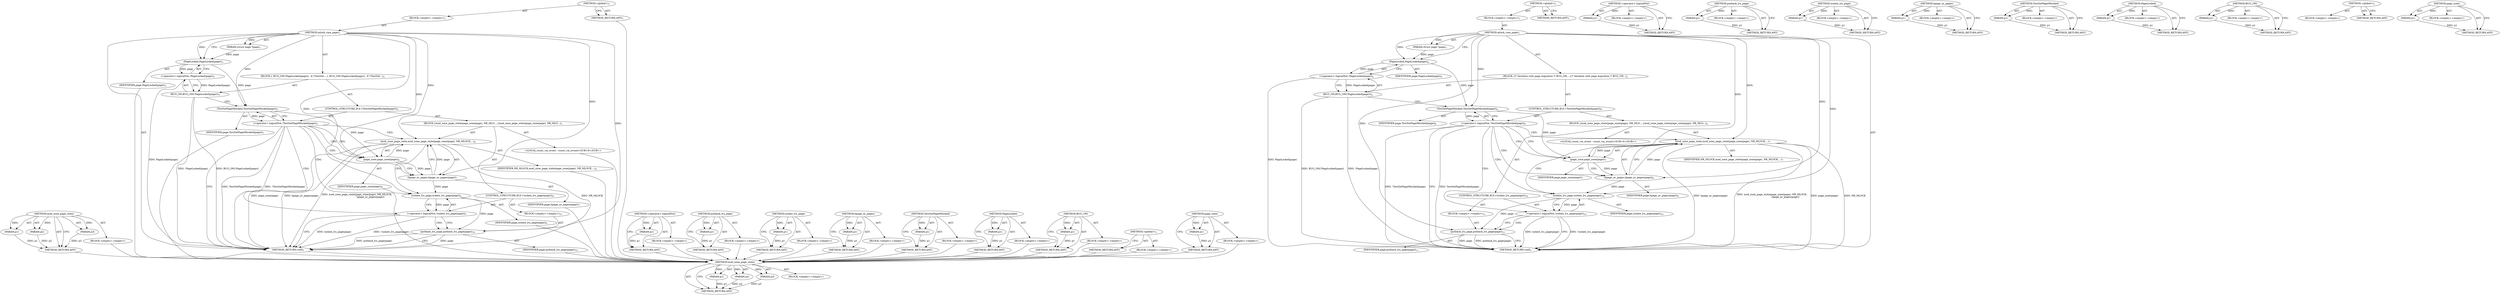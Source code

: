 digraph "page_zone" {
vulnerable_69 [label=<(METHOD,mod_zone_page_state)>];
vulnerable_70 [label=<(PARAM,p1)>];
vulnerable_71 [label=<(PARAM,p2)>];
vulnerable_72 [label=<(PARAM,p3)>];
vulnerable_73 [label=<(BLOCK,&lt;empty&gt;,&lt;empty&gt;)>];
vulnerable_74 [label=<(METHOD_RETURN,ANY)>];
vulnerable_6 [label=<(METHOD,&lt;global&gt;)<SUB>1</SUB>>];
vulnerable_7 [label=<(BLOCK,&lt;empty&gt;,&lt;empty&gt;)<SUB>1</SUB>>];
vulnerable_8 [label=<(METHOD,mlock_vma_page)<SUB>1</SUB>>];
vulnerable_9 [label=<(PARAM,struct page *page)<SUB>1</SUB>>];
vulnerable_10 [label=<(BLOCK,{
 	BUG_ON(!PageLocked(page));
 
 	if (!TestSet...,{
 	BUG_ON(!PageLocked(page));
 
 	if (!TestSet...)<SUB>2</SUB>>];
vulnerable_11 [label=<(BUG_ON,BUG_ON(!PageLocked(page)))<SUB>3</SUB>>];
vulnerable_12 [label=<(&lt;operator&gt;.logicalNot,!PageLocked(page))<SUB>3</SUB>>];
vulnerable_13 [label=<(PageLocked,PageLocked(page))<SUB>3</SUB>>];
vulnerable_14 [label=<(IDENTIFIER,page,PageLocked(page))<SUB>3</SUB>>];
vulnerable_15 [label=<(CONTROL_STRUCTURE,IF,if (!TestSetPageMlocked(page)))<SUB>5</SUB>>];
vulnerable_16 [label=<(&lt;operator&gt;.logicalNot,!TestSetPageMlocked(page))<SUB>5</SUB>>];
vulnerable_17 [label=<(TestSetPageMlocked,TestSetPageMlocked(page))<SUB>5</SUB>>];
vulnerable_18 [label=<(IDENTIFIER,page,TestSetPageMlocked(page))<SUB>5</SUB>>];
vulnerable_19 [label=<(BLOCK,{
		mod_zone_page_state(page_zone(page), NR_MLO...,{
		mod_zone_page_state(page_zone(page), NR_MLO...)<SUB>5</SUB>>];
vulnerable_20 [label=<(mod_zone_page_state,mod_zone_page_state(page_zone(page), NR_MLOCK,
...)<SUB>6</SUB>>];
vulnerable_21 [label=<(page_zone,page_zone(page))<SUB>6</SUB>>];
vulnerable_22 [label=<(IDENTIFIER,page,page_zone(page))<SUB>6</SUB>>];
vulnerable_23 [label=<(IDENTIFIER,NR_MLOCK,mod_zone_page_state(page_zone(page), NR_MLOCK,
...)<SUB>6</SUB>>];
vulnerable_24 [label=<(hpage_nr_pages,hpage_nr_pages(page))<SUB>7</SUB>>];
vulnerable_25 [label=<(IDENTIFIER,page,hpage_nr_pages(page))<SUB>7</SUB>>];
vulnerable_26 [label="<(LOCAL,count_vm_event : count_vm_event)<SUB>8</SUB>>"];
vulnerable_27 [label=<(CONTROL_STRUCTURE,IF,if (!isolate_lru_page(page)))<SUB>9</SUB>>];
vulnerable_28 [label=<(&lt;operator&gt;.logicalNot,!isolate_lru_page(page))<SUB>9</SUB>>];
vulnerable_29 [label=<(isolate_lru_page,isolate_lru_page(page))<SUB>9</SUB>>];
vulnerable_30 [label=<(IDENTIFIER,page,isolate_lru_page(page))<SUB>9</SUB>>];
vulnerable_31 [label=<(BLOCK,&lt;empty&gt;,&lt;empty&gt;)<SUB>10</SUB>>];
vulnerable_32 [label=<(putback_lru_page,putback_lru_page(page))<SUB>10</SUB>>];
vulnerable_33 [label=<(IDENTIFIER,page,putback_lru_page(page))<SUB>10</SUB>>];
vulnerable_34 [label=<(METHOD_RETURN,void)<SUB>1</SUB>>];
vulnerable_36 [label=<(METHOD_RETURN,ANY)<SUB>1</SUB>>];
vulnerable_57 [label=<(METHOD,&lt;operator&gt;.logicalNot)>];
vulnerable_58 [label=<(PARAM,p1)>];
vulnerable_59 [label=<(BLOCK,&lt;empty&gt;,&lt;empty&gt;)>];
vulnerable_60 [label=<(METHOD_RETURN,ANY)>];
vulnerable_87 [label=<(METHOD,putback_lru_page)>];
vulnerable_88 [label=<(PARAM,p1)>];
vulnerable_89 [label=<(BLOCK,&lt;empty&gt;,&lt;empty&gt;)>];
vulnerable_90 [label=<(METHOD_RETURN,ANY)>];
vulnerable_83 [label=<(METHOD,isolate_lru_page)>];
vulnerable_84 [label=<(PARAM,p1)>];
vulnerable_85 [label=<(BLOCK,&lt;empty&gt;,&lt;empty&gt;)>];
vulnerable_86 [label=<(METHOD_RETURN,ANY)>];
vulnerable_79 [label=<(METHOD,hpage_nr_pages)>];
vulnerable_80 [label=<(PARAM,p1)>];
vulnerable_81 [label=<(BLOCK,&lt;empty&gt;,&lt;empty&gt;)>];
vulnerable_82 [label=<(METHOD_RETURN,ANY)>];
vulnerable_65 [label=<(METHOD,TestSetPageMlocked)>];
vulnerable_66 [label=<(PARAM,p1)>];
vulnerable_67 [label=<(BLOCK,&lt;empty&gt;,&lt;empty&gt;)>];
vulnerable_68 [label=<(METHOD_RETURN,ANY)>];
vulnerable_61 [label=<(METHOD,PageLocked)>];
vulnerable_62 [label=<(PARAM,p1)>];
vulnerable_63 [label=<(BLOCK,&lt;empty&gt;,&lt;empty&gt;)>];
vulnerable_64 [label=<(METHOD_RETURN,ANY)>];
vulnerable_53 [label=<(METHOD,BUG_ON)>];
vulnerable_54 [label=<(PARAM,p1)>];
vulnerable_55 [label=<(BLOCK,&lt;empty&gt;,&lt;empty&gt;)>];
vulnerable_56 [label=<(METHOD_RETURN,ANY)>];
vulnerable_47 [label=<(METHOD,&lt;global&gt;)<SUB>1</SUB>>];
vulnerable_48 [label=<(BLOCK,&lt;empty&gt;,&lt;empty&gt;)>];
vulnerable_49 [label=<(METHOD_RETURN,ANY)>];
vulnerable_75 [label=<(METHOD,page_zone)>];
vulnerable_76 [label=<(PARAM,p1)>];
vulnerable_77 [label=<(BLOCK,&lt;empty&gt;,&lt;empty&gt;)>];
vulnerable_78 [label=<(METHOD_RETURN,ANY)>];
fixed_69 [label=<(METHOD,mod_zone_page_state)>];
fixed_70 [label=<(PARAM,p1)>];
fixed_71 [label=<(PARAM,p2)>];
fixed_72 [label=<(PARAM,p3)>];
fixed_73 [label=<(BLOCK,&lt;empty&gt;,&lt;empty&gt;)>];
fixed_74 [label=<(METHOD_RETURN,ANY)>];
fixed_6 [label=<(METHOD,&lt;global&gt;)<SUB>1</SUB>>];
fixed_7 [label=<(BLOCK,&lt;empty&gt;,&lt;empty&gt;)<SUB>1</SUB>>];
fixed_8 [label=<(METHOD,mlock_vma_page)<SUB>1</SUB>>];
fixed_9 [label=<(PARAM,struct page *page)<SUB>1</SUB>>];
fixed_10 [label=<(BLOCK,{
	/* Serialize with page migration */
 	BUG_ON...,{
	/* Serialize with page migration */
 	BUG_ON...)<SUB>2</SUB>>];
fixed_11 [label=<(BUG_ON,BUG_ON(!PageLocked(page)))<SUB>4</SUB>>];
fixed_12 [label=<(&lt;operator&gt;.logicalNot,!PageLocked(page))<SUB>4</SUB>>];
fixed_13 [label=<(PageLocked,PageLocked(page))<SUB>4</SUB>>];
fixed_14 [label=<(IDENTIFIER,page,PageLocked(page))<SUB>4</SUB>>];
fixed_15 [label=<(CONTROL_STRUCTURE,IF,if (!TestSetPageMlocked(page)))<SUB>6</SUB>>];
fixed_16 [label=<(&lt;operator&gt;.logicalNot,!TestSetPageMlocked(page))<SUB>6</SUB>>];
fixed_17 [label=<(TestSetPageMlocked,TestSetPageMlocked(page))<SUB>6</SUB>>];
fixed_18 [label=<(IDENTIFIER,page,TestSetPageMlocked(page))<SUB>6</SUB>>];
fixed_19 [label=<(BLOCK,{
		mod_zone_page_state(page_zone(page), NR_MLO...,{
		mod_zone_page_state(page_zone(page), NR_MLO...)<SUB>6</SUB>>];
fixed_20 [label=<(mod_zone_page_state,mod_zone_page_state(page_zone(page), NR_MLOCK,
...)<SUB>7</SUB>>];
fixed_21 [label=<(page_zone,page_zone(page))<SUB>7</SUB>>];
fixed_22 [label=<(IDENTIFIER,page,page_zone(page))<SUB>7</SUB>>];
fixed_23 [label=<(IDENTIFIER,NR_MLOCK,mod_zone_page_state(page_zone(page), NR_MLOCK,
...)<SUB>7</SUB>>];
fixed_24 [label=<(hpage_nr_pages,hpage_nr_pages(page))<SUB>8</SUB>>];
fixed_25 [label=<(IDENTIFIER,page,hpage_nr_pages(page))<SUB>8</SUB>>];
fixed_26 [label="<(LOCAL,count_vm_event : count_vm_event)<SUB>9</SUB>>"];
fixed_27 [label=<(CONTROL_STRUCTURE,IF,if (!isolate_lru_page(page)))<SUB>10</SUB>>];
fixed_28 [label=<(&lt;operator&gt;.logicalNot,!isolate_lru_page(page))<SUB>10</SUB>>];
fixed_29 [label=<(isolate_lru_page,isolate_lru_page(page))<SUB>10</SUB>>];
fixed_30 [label=<(IDENTIFIER,page,isolate_lru_page(page))<SUB>10</SUB>>];
fixed_31 [label=<(BLOCK,&lt;empty&gt;,&lt;empty&gt;)<SUB>11</SUB>>];
fixed_32 [label=<(putback_lru_page,putback_lru_page(page))<SUB>11</SUB>>];
fixed_33 [label=<(IDENTIFIER,page,putback_lru_page(page))<SUB>11</SUB>>];
fixed_34 [label=<(METHOD_RETURN,void)<SUB>1</SUB>>];
fixed_36 [label=<(METHOD_RETURN,ANY)<SUB>1</SUB>>];
fixed_57 [label=<(METHOD,&lt;operator&gt;.logicalNot)>];
fixed_58 [label=<(PARAM,p1)>];
fixed_59 [label=<(BLOCK,&lt;empty&gt;,&lt;empty&gt;)>];
fixed_60 [label=<(METHOD_RETURN,ANY)>];
fixed_87 [label=<(METHOD,putback_lru_page)>];
fixed_88 [label=<(PARAM,p1)>];
fixed_89 [label=<(BLOCK,&lt;empty&gt;,&lt;empty&gt;)>];
fixed_90 [label=<(METHOD_RETURN,ANY)>];
fixed_83 [label=<(METHOD,isolate_lru_page)>];
fixed_84 [label=<(PARAM,p1)>];
fixed_85 [label=<(BLOCK,&lt;empty&gt;,&lt;empty&gt;)>];
fixed_86 [label=<(METHOD_RETURN,ANY)>];
fixed_79 [label=<(METHOD,hpage_nr_pages)>];
fixed_80 [label=<(PARAM,p1)>];
fixed_81 [label=<(BLOCK,&lt;empty&gt;,&lt;empty&gt;)>];
fixed_82 [label=<(METHOD_RETURN,ANY)>];
fixed_65 [label=<(METHOD,TestSetPageMlocked)>];
fixed_66 [label=<(PARAM,p1)>];
fixed_67 [label=<(BLOCK,&lt;empty&gt;,&lt;empty&gt;)>];
fixed_68 [label=<(METHOD_RETURN,ANY)>];
fixed_61 [label=<(METHOD,PageLocked)>];
fixed_62 [label=<(PARAM,p1)>];
fixed_63 [label=<(BLOCK,&lt;empty&gt;,&lt;empty&gt;)>];
fixed_64 [label=<(METHOD_RETURN,ANY)>];
fixed_53 [label=<(METHOD,BUG_ON)>];
fixed_54 [label=<(PARAM,p1)>];
fixed_55 [label=<(BLOCK,&lt;empty&gt;,&lt;empty&gt;)>];
fixed_56 [label=<(METHOD_RETURN,ANY)>];
fixed_47 [label=<(METHOD,&lt;global&gt;)<SUB>1</SUB>>];
fixed_48 [label=<(BLOCK,&lt;empty&gt;,&lt;empty&gt;)>];
fixed_49 [label=<(METHOD_RETURN,ANY)>];
fixed_75 [label=<(METHOD,page_zone)>];
fixed_76 [label=<(PARAM,p1)>];
fixed_77 [label=<(BLOCK,&lt;empty&gt;,&lt;empty&gt;)>];
fixed_78 [label=<(METHOD_RETURN,ANY)>];
vulnerable_69 -> vulnerable_70  [key=0, label="AST: "];
vulnerable_69 -> vulnerable_70  [key=1, label="DDG: "];
vulnerable_69 -> vulnerable_73  [key=0, label="AST: "];
vulnerable_69 -> vulnerable_71  [key=0, label="AST: "];
vulnerable_69 -> vulnerable_71  [key=1, label="DDG: "];
vulnerable_69 -> vulnerable_74  [key=0, label="AST: "];
vulnerable_69 -> vulnerable_74  [key=1, label="CFG: "];
vulnerable_69 -> vulnerable_72  [key=0, label="AST: "];
vulnerable_69 -> vulnerable_72  [key=1, label="DDG: "];
vulnerable_70 -> vulnerable_74  [key=0, label="DDG: p1"];
vulnerable_71 -> vulnerable_74  [key=0, label="DDG: p2"];
vulnerable_72 -> vulnerable_74  [key=0, label="DDG: p3"];
vulnerable_73 -> fixed_69  [key=0];
vulnerable_74 -> fixed_69  [key=0];
vulnerable_6 -> vulnerable_7  [key=0, label="AST: "];
vulnerable_6 -> vulnerable_36  [key=0, label="AST: "];
vulnerable_6 -> vulnerable_36  [key=1, label="CFG: "];
vulnerable_7 -> vulnerable_8  [key=0, label="AST: "];
vulnerable_8 -> vulnerable_9  [key=0, label="AST: "];
vulnerable_8 -> vulnerable_9  [key=1, label="DDG: "];
vulnerable_8 -> vulnerable_10  [key=0, label="AST: "];
vulnerable_8 -> vulnerable_34  [key=0, label="AST: "];
vulnerable_8 -> vulnerable_13  [key=0, label="CFG: "];
vulnerable_8 -> vulnerable_13  [key=1, label="DDG: "];
vulnerable_8 -> vulnerable_17  [key=0, label="DDG: "];
vulnerable_8 -> vulnerable_20  [key=0, label="DDG: "];
vulnerable_8 -> vulnerable_21  [key=0, label="DDG: "];
vulnerable_8 -> vulnerable_24  [key=0, label="DDG: "];
vulnerable_8 -> vulnerable_29  [key=0, label="DDG: "];
vulnerable_8 -> vulnerable_32  [key=0, label="DDG: "];
vulnerable_9 -> vulnerable_13  [key=0, label="DDG: page"];
vulnerable_10 -> vulnerable_11  [key=0, label="AST: "];
vulnerable_10 -> vulnerable_15  [key=0, label="AST: "];
vulnerable_11 -> vulnerable_12  [key=0, label="AST: "];
vulnerable_11 -> vulnerable_17  [key=0, label="CFG: "];
vulnerable_11 -> vulnerable_34  [key=0, label="DDG: !PageLocked(page)"];
vulnerable_11 -> vulnerable_34  [key=1, label="DDG: BUG_ON(!PageLocked(page))"];
vulnerable_12 -> vulnerable_13  [key=0, label="AST: "];
vulnerable_12 -> vulnerable_11  [key=0, label="CFG: "];
vulnerable_12 -> vulnerable_11  [key=1, label="DDG: PageLocked(page)"];
vulnerable_12 -> vulnerable_34  [key=0, label="DDG: PageLocked(page)"];
vulnerable_13 -> vulnerable_14  [key=0, label="AST: "];
vulnerable_13 -> vulnerable_12  [key=0, label="CFG: "];
vulnerable_13 -> vulnerable_12  [key=1, label="DDG: page"];
vulnerable_13 -> vulnerable_17  [key=0, label="DDG: page"];
vulnerable_14 -> fixed_69  [key=0];
vulnerable_15 -> vulnerable_16  [key=0, label="AST: "];
vulnerable_15 -> vulnerable_19  [key=0, label="AST: "];
vulnerable_16 -> vulnerable_17  [key=0, label="AST: "];
vulnerable_16 -> vulnerable_34  [key=0, label="CFG: "];
vulnerable_16 -> vulnerable_34  [key=1, label="DDG: TestSetPageMlocked(page)"];
vulnerable_16 -> vulnerable_34  [key=2, label="DDG: !TestSetPageMlocked(page)"];
vulnerable_16 -> vulnerable_21  [key=0, label="CFG: "];
vulnerable_16 -> vulnerable_21  [key=1, label="CDG: "];
vulnerable_16 -> vulnerable_20  [key=0, label="CDG: "];
vulnerable_16 -> vulnerable_24  [key=0, label="CDG: "];
vulnerable_16 -> vulnerable_29  [key=0, label="CDG: "];
vulnerable_16 -> vulnerable_28  [key=0, label="CDG: "];
vulnerable_17 -> vulnerable_18  [key=0, label="AST: "];
vulnerable_17 -> vulnerable_16  [key=0, label="CFG: "];
vulnerable_17 -> vulnerable_16  [key=1, label="DDG: page"];
vulnerable_17 -> vulnerable_21  [key=0, label="DDG: page"];
vulnerable_18 -> fixed_69  [key=0];
vulnerable_19 -> vulnerable_20  [key=0, label="AST: "];
vulnerable_19 -> vulnerable_26  [key=0, label="AST: "];
vulnerable_19 -> vulnerable_27  [key=0, label="AST: "];
vulnerable_20 -> vulnerable_21  [key=0, label="AST: "];
vulnerable_20 -> vulnerable_23  [key=0, label="AST: "];
vulnerable_20 -> vulnerable_24  [key=0, label="AST: "];
vulnerable_20 -> vulnerable_29  [key=0, label="CFG: "];
vulnerable_20 -> vulnerable_34  [key=0, label="DDG: page_zone(page)"];
vulnerable_20 -> vulnerable_34  [key=1, label="DDG: hpage_nr_pages(page)"];
vulnerable_20 -> vulnerable_34  [key=2, label="DDG: mod_zone_page_state(page_zone(page), NR_MLOCK,
				    hpage_nr_pages(page))"];
vulnerable_20 -> vulnerable_34  [key=3, label="DDG: NR_MLOCK"];
vulnerable_21 -> vulnerable_22  [key=0, label="AST: "];
vulnerable_21 -> vulnerable_24  [key=0, label="CFG: "];
vulnerable_21 -> vulnerable_24  [key=1, label="DDG: page"];
vulnerable_21 -> vulnerable_20  [key=0, label="DDG: page"];
vulnerable_22 -> fixed_69  [key=0];
vulnerable_23 -> fixed_69  [key=0];
vulnerable_24 -> vulnerable_25  [key=0, label="AST: "];
vulnerable_24 -> vulnerable_20  [key=0, label="CFG: "];
vulnerable_24 -> vulnerable_20  [key=1, label="DDG: page"];
vulnerable_24 -> vulnerable_29  [key=0, label="DDG: page"];
vulnerable_25 -> fixed_69  [key=0];
vulnerable_26 -> fixed_69  [key=0];
vulnerable_27 -> vulnerable_28  [key=0, label="AST: "];
vulnerable_27 -> vulnerable_31  [key=0, label="AST: "];
vulnerable_28 -> vulnerable_29  [key=0, label="AST: "];
vulnerable_28 -> vulnerable_34  [key=0, label="CFG: "];
vulnerable_28 -> vulnerable_34  [key=1, label="DDG: isolate_lru_page(page)"];
vulnerable_28 -> vulnerable_34  [key=2, label="DDG: !isolate_lru_page(page)"];
vulnerable_28 -> vulnerable_32  [key=0, label="CFG: "];
vulnerable_28 -> vulnerable_32  [key=1, label="CDG: "];
vulnerable_29 -> vulnerable_30  [key=0, label="AST: "];
vulnerable_29 -> vulnerable_28  [key=0, label="CFG: "];
vulnerable_29 -> vulnerable_28  [key=1, label="DDG: page"];
vulnerable_29 -> vulnerable_32  [key=0, label="DDG: page"];
vulnerable_30 -> fixed_69  [key=0];
vulnerable_31 -> vulnerable_32  [key=0, label="AST: "];
vulnerable_32 -> vulnerable_33  [key=0, label="AST: "];
vulnerable_32 -> vulnerable_34  [key=0, label="CFG: "];
vulnerable_32 -> vulnerable_34  [key=1, label="DDG: page"];
vulnerable_32 -> vulnerable_34  [key=2, label="DDG: putback_lru_page(page)"];
vulnerable_33 -> fixed_69  [key=0];
vulnerable_34 -> fixed_69  [key=0];
vulnerable_36 -> fixed_69  [key=0];
vulnerable_57 -> vulnerable_58  [key=0, label="AST: "];
vulnerable_57 -> vulnerable_58  [key=1, label="DDG: "];
vulnerable_57 -> vulnerable_59  [key=0, label="AST: "];
vulnerable_57 -> vulnerable_60  [key=0, label="AST: "];
vulnerable_57 -> vulnerable_60  [key=1, label="CFG: "];
vulnerable_58 -> vulnerable_60  [key=0, label="DDG: p1"];
vulnerable_59 -> fixed_69  [key=0];
vulnerable_60 -> fixed_69  [key=0];
vulnerable_87 -> vulnerable_88  [key=0, label="AST: "];
vulnerable_87 -> vulnerable_88  [key=1, label="DDG: "];
vulnerable_87 -> vulnerable_89  [key=0, label="AST: "];
vulnerable_87 -> vulnerable_90  [key=0, label="AST: "];
vulnerable_87 -> vulnerable_90  [key=1, label="CFG: "];
vulnerable_88 -> vulnerable_90  [key=0, label="DDG: p1"];
vulnerable_89 -> fixed_69  [key=0];
vulnerable_90 -> fixed_69  [key=0];
vulnerable_83 -> vulnerable_84  [key=0, label="AST: "];
vulnerable_83 -> vulnerable_84  [key=1, label="DDG: "];
vulnerable_83 -> vulnerable_85  [key=0, label="AST: "];
vulnerable_83 -> vulnerable_86  [key=0, label="AST: "];
vulnerable_83 -> vulnerable_86  [key=1, label="CFG: "];
vulnerable_84 -> vulnerable_86  [key=0, label="DDG: p1"];
vulnerable_85 -> fixed_69  [key=0];
vulnerable_86 -> fixed_69  [key=0];
vulnerable_79 -> vulnerable_80  [key=0, label="AST: "];
vulnerable_79 -> vulnerable_80  [key=1, label="DDG: "];
vulnerable_79 -> vulnerable_81  [key=0, label="AST: "];
vulnerable_79 -> vulnerable_82  [key=0, label="AST: "];
vulnerable_79 -> vulnerable_82  [key=1, label="CFG: "];
vulnerable_80 -> vulnerable_82  [key=0, label="DDG: p1"];
vulnerable_81 -> fixed_69  [key=0];
vulnerable_82 -> fixed_69  [key=0];
vulnerable_65 -> vulnerable_66  [key=0, label="AST: "];
vulnerable_65 -> vulnerable_66  [key=1, label="DDG: "];
vulnerable_65 -> vulnerable_67  [key=0, label="AST: "];
vulnerable_65 -> vulnerable_68  [key=0, label="AST: "];
vulnerable_65 -> vulnerable_68  [key=1, label="CFG: "];
vulnerable_66 -> vulnerable_68  [key=0, label="DDG: p1"];
vulnerable_67 -> fixed_69  [key=0];
vulnerable_68 -> fixed_69  [key=0];
vulnerable_61 -> vulnerable_62  [key=0, label="AST: "];
vulnerable_61 -> vulnerable_62  [key=1, label="DDG: "];
vulnerable_61 -> vulnerable_63  [key=0, label="AST: "];
vulnerable_61 -> vulnerable_64  [key=0, label="AST: "];
vulnerable_61 -> vulnerable_64  [key=1, label="CFG: "];
vulnerable_62 -> vulnerable_64  [key=0, label="DDG: p1"];
vulnerable_63 -> fixed_69  [key=0];
vulnerable_64 -> fixed_69  [key=0];
vulnerable_53 -> vulnerable_54  [key=0, label="AST: "];
vulnerable_53 -> vulnerable_54  [key=1, label="DDG: "];
vulnerable_53 -> vulnerable_55  [key=0, label="AST: "];
vulnerable_53 -> vulnerable_56  [key=0, label="AST: "];
vulnerable_53 -> vulnerable_56  [key=1, label="CFG: "];
vulnerable_54 -> vulnerable_56  [key=0, label="DDG: p1"];
vulnerable_55 -> fixed_69  [key=0];
vulnerable_56 -> fixed_69  [key=0];
vulnerable_47 -> vulnerable_48  [key=0, label="AST: "];
vulnerable_47 -> vulnerable_49  [key=0, label="AST: "];
vulnerable_47 -> vulnerable_49  [key=1, label="CFG: "];
vulnerable_48 -> fixed_69  [key=0];
vulnerable_49 -> fixed_69  [key=0];
vulnerable_75 -> vulnerable_76  [key=0, label="AST: "];
vulnerable_75 -> vulnerable_76  [key=1, label="DDG: "];
vulnerable_75 -> vulnerable_77  [key=0, label="AST: "];
vulnerable_75 -> vulnerable_78  [key=0, label="AST: "];
vulnerable_75 -> vulnerable_78  [key=1, label="CFG: "];
vulnerable_76 -> vulnerable_78  [key=0, label="DDG: p1"];
vulnerable_77 -> fixed_69  [key=0];
vulnerable_78 -> fixed_69  [key=0];
fixed_69 -> fixed_70  [key=0, label="AST: "];
fixed_69 -> fixed_70  [key=1, label="DDG: "];
fixed_69 -> fixed_73  [key=0, label="AST: "];
fixed_69 -> fixed_71  [key=0, label="AST: "];
fixed_69 -> fixed_71  [key=1, label="DDG: "];
fixed_69 -> fixed_74  [key=0, label="AST: "];
fixed_69 -> fixed_74  [key=1, label="CFG: "];
fixed_69 -> fixed_72  [key=0, label="AST: "];
fixed_69 -> fixed_72  [key=1, label="DDG: "];
fixed_70 -> fixed_74  [key=0, label="DDG: p1"];
fixed_71 -> fixed_74  [key=0, label="DDG: p2"];
fixed_72 -> fixed_74  [key=0, label="DDG: p3"];
fixed_6 -> fixed_7  [key=0, label="AST: "];
fixed_6 -> fixed_36  [key=0, label="AST: "];
fixed_6 -> fixed_36  [key=1, label="CFG: "];
fixed_7 -> fixed_8  [key=0, label="AST: "];
fixed_8 -> fixed_9  [key=0, label="AST: "];
fixed_8 -> fixed_9  [key=1, label="DDG: "];
fixed_8 -> fixed_10  [key=0, label="AST: "];
fixed_8 -> fixed_34  [key=0, label="AST: "];
fixed_8 -> fixed_13  [key=0, label="CFG: "];
fixed_8 -> fixed_13  [key=1, label="DDG: "];
fixed_8 -> fixed_17  [key=0, label="DDG: "];
fixed_8 -> fixed_20  [key=0, label="DDG: "];
fixed_8 -> fixed_21  [key=0, label="DDG: "];
fixed_8 -> fixed_24  [key=0, label="DDG: "];
fixed_8 -> fixed_29  [key=0, label="DDG: "];
fixed_8 -> fixed_32  [key=0, label="DDG: "];
fixed_9 -> fixed_13  [key=0, label="DDG: page"];
fixed_10 -> fixed_11  [key=0, label="AST: "];
fixed_10 -> fixed_15  [key=0, label="AST: "];
fixed_11 -> fixed_12  [key=0, label="AST: "];
fixed_11 -> fixed_17  [key=0, label="CFG: "];
fixed_11 -> fixed_34  [key=0, label="DDG: !PageLocked(page)"];
fixed_11 -> fixed_34  [key=1, label="DDG: BUG_ON(!PageLocked(page))"];
fixed_12 -> fixed_13  [key=0, label="AST: "];
fixed_12 -> fixed_11  [key=0, label="CFG: "];
fixed_12 -> fixed_11  [key=1, label="DDG: PageLocked(page)"];
fixed_12 -> fixed_34  [key=0, label="DDG: PageLocked(page)"];
fixed_13 -> fixed_14  [key=0, label="AST: "];
fixed_13 -> fixed_12  [key=0, label="CFG: "];
fixed_13 -> fixed_12  [key=1, label="DDG: page"];
fixed_13 -> fixed_17  [key=0, label="DDG: page"];
fixed_15 -> fixed_16  [key=0, label="AST: "];
fixed_15 -> fixed_19  [key=0, label="AST: "];
fixed_16 -> fixed_17  [key=0, label="AST: "];
fixed_16 -> fixed_34  [key=0, label="CFG: "];
fixed_16 -> fixed_34  [key=1, label="DDG: TestSetPageMlocked(page)"];
fixed_16 -> fixed_34  [key=2, label="DDG: !TestSetPageMlocked(page)"];
fixed_16 -> fixed_21  [key=0, label="CFG: "];
fixed_16 -> fixed_21  [key=1, label="CDG: "];
fixed_16 -> fixed_20  [key=0, label="CDG: "];
fixed_16 -> fixed_24  [key=0, label="CDG: "];
fixed_16 -> fixed_29  [key=0, label="CDG: "];
fixed_16 -> fixed_28  [key=0, label="CDG: "];
fixed_17 -> fixed_18  [key=0, label="AST: "];
fixed_17 -> fixed_16  [key=0, label="CFG: "];
fixed_17 -> fixed_16  [key=1, label="DDG: page"];
fixed_17 -> fixed_21  [key=0, label="DDG: page"];
fixed_19 -> fixed_20  [key=0, label="AST: "];
fixed_19 -> fixed_26  [key=0, label="AST: "];
fixed_19 -> fixed_27  [key=0, label="AST: "];
fixed_20 -> fixed_21  [key=0, label="AST: "];
fixed_20 -> fixed_23  [key=0, label="AST: "];
fixed_20 -> fixed_24  [key=0, label="AST: "];
fixed_20 -> fixed_29  [key=0, label="CFG: "];
fixed_20 -> fixed_34  [key=0, label="DDG: page_zone(page)"];
fixed_20 -> fixed_34  [key=1, label="DDG: hpage_nr_pages(page)"];
fixed_20 -> fixed_34  [key=2, label="DDG: mod_zone_page_state(page_zone(page), NR_MLOCK,
				    hpage_nr_pages(page))"];
fixed_20 -> fixed_34  [key=3, label="DDG: NR_MLOCK"];
fixed_21 -> fixed_22  [key=0, label="AST: "];
fixed_21 -> fixed_24  [key=0, label="CFG: "];
fixed_21 -> fixed_24  [key=1, label="DDG: page"];
fixed_21 -> fixed_20  [key=0, label="DDG: page"];
fixed_24 -> fixed_25  [key=0, label="AST: "];
fixed_24 -> fixed_20  [key=0, label="CFG: "];
fixed_24 -> fixed_20  [key=1, label="DDG: page"];
fixed_24 -> fixed_29  [key=0, label="DDG: page"];
fixed_27 -> fixed_28  [key=0, label="AST: "];
fixed_27 -> fixed_31  [key=0, label="AST: "];
fixed_28 -> fixed_29  [key=0, label="AST: "];
fixed_28 -> fixed_34  [key=0, label="CFG: "];
fixed_28 -> fixed_34  [key=1, label="DDG: isolate_lru_page(page)"];
fixed_28 -> fixed_34  [key=2, label="DDG: !isolate_lru_page(page)"];
fixed_28 -> fixed_32  [key=0, label="CFG: "];
fixed_28 -> fixed_32  [key=1, label="CDG: "];
fixed_29 -> fixed_30  [key=0, label="AST: "];
fixed_29 -> fixed_28  [key=0, label="CFG: "];
fixed_29 -> fixed_28  [key=1, label="DDG: page"];
fixed_29 -> fixed_32  [key=0, label="DDG: page"];
fixed_31 -> fixed_32  [key=0, label="AST: "];
fixed_32 -> fixed_33  [key=0, label="AST: "];
fixed_32 -> fixed_34  [key=0, label="CFG: "];
fixed_32 -> fixed_34  [key=1, label="DDG: page"];
fixed_32 -> fixed_34  [key=2, label="DDG: putback_lru_page(page)"];
fixed_57 -> fixed_58  [key=0, label="AST: "];
fixed_57 -> fixed_58  [key=1, label="DDG: "];
fixed_57 -> fixed_59  [key=0, label="AST: "];
fixed_57 -> fixed_60  [key=0, label="AST: "];
fixed_57 -> fixed_60  [key=1, label="CFG: "];
fixed_58 -> fixed_60  [key=0, label="DDG: p1"];
fixed_87 -> fixed_88  [key=0, label="AST: "];
fixed_87 -> fixed_88  [key=1, label="DDG: "];
fixed_87 -> fixed_89  [key=0, label="AST: "];
fixed_87 -> fixed_90  [key=0, label="AST: "];
fixed_87 -> fixed_90  [key=1, label="CFG: "];
fixed_88 -> fixed_90  [key=0, label="DDG: p1"];
fixed_83 -> fixed_84  [key=0, label="AST: "];
fixed_83 -> fixed_84  [key=1, label="DDG: "];
fixed_83 -> fixed_85  [key=0, label="AST: "];
fixed_83 -> fixed_86  [key=0, label="AST: "];
fixed_83 -> fixed_86  [key=1, label="CFG: "];
fixed_84 -> fixed_86  [key=0, label="DDG: p1"];
fixed_79 -> fixed_80  [key=0, label="AST: "];
fixed_79 -> fixed_80  [key=1, label="DDG: "];
fixed_79 -> fixed_81  [key=0, label="AST: "];
fixed_79 -> fixed_82  [key=0, label="AST: "];
fixed_79 -> fixed_82  [key=1, label="CFG: "];
fixed_80 -> fixed_82  [key=0, label="DDG: p1"];
fixed_65 -> fixed_66  [key=0, label="AST: "];
fixed_65 -> fixed_66  [key=1, label="DDG: "];
fixed_65 -> fixed_67  [key=0, label="AST: "];
fixed_65 -> fixed_68  [key=0, label="AST: "];
fixed_65 -> fixed_68  [key=1, label="CFG: "];
fixed_66 -> fixed_68  [key=0, label="DDG: p1"];
fixed_61 -> fixed_62  [key=0, label="AST: "];
fixed_61 -> fixed_62  [key=1, label="DDG: "];
fixed_61 -> fixed_63  [key=0, label="AST: "];
fixed_61 -> fixed_64  [key=0, label="AST: "];
fixed_61 -> fixed_64  [key=1, label="CFG: "];
fixed_62 -> fixed_64  [key=0, label="DDG: p1"];
fixed_53 -> fixed_54  [key=0, label="AST: "];
fixed_53 -> fixed_54  [key=1, label="DDG: "];
fixed_53 -> fixed_55  [key=0, label="AST: "];
fixed_53 -> fixed_56  [key=0, label="AST: "];
fixed_53 -> fixed_56  [key=1, label="CFG: "];
fixed_54 -> fixed_56  [key=0, label="DDG: p1"];
fixed_47 -> fixed_48  [key=0, label="AST: "];
fixed_47 -> fixed_49  [key=0, label="AST: "];
fixed_47 -> fixed_49  [key=1, label="CFG: "];
fixed_75 -> fixed_76  [key=0, label="AST: "];
fixed_75 -> fixed_76  [key=1, label="DDG: "];
fixed_75 -> fixed_77  [key=0, label="AST: "];
fixed_75 -> fixed_78  [key=0, label="AST: "];
fixed_75 -> fixed_78  [key=1, label="CFG: "];
fixed_76 -> fixed_78  [key=0, label="DDG: p1"];
}
